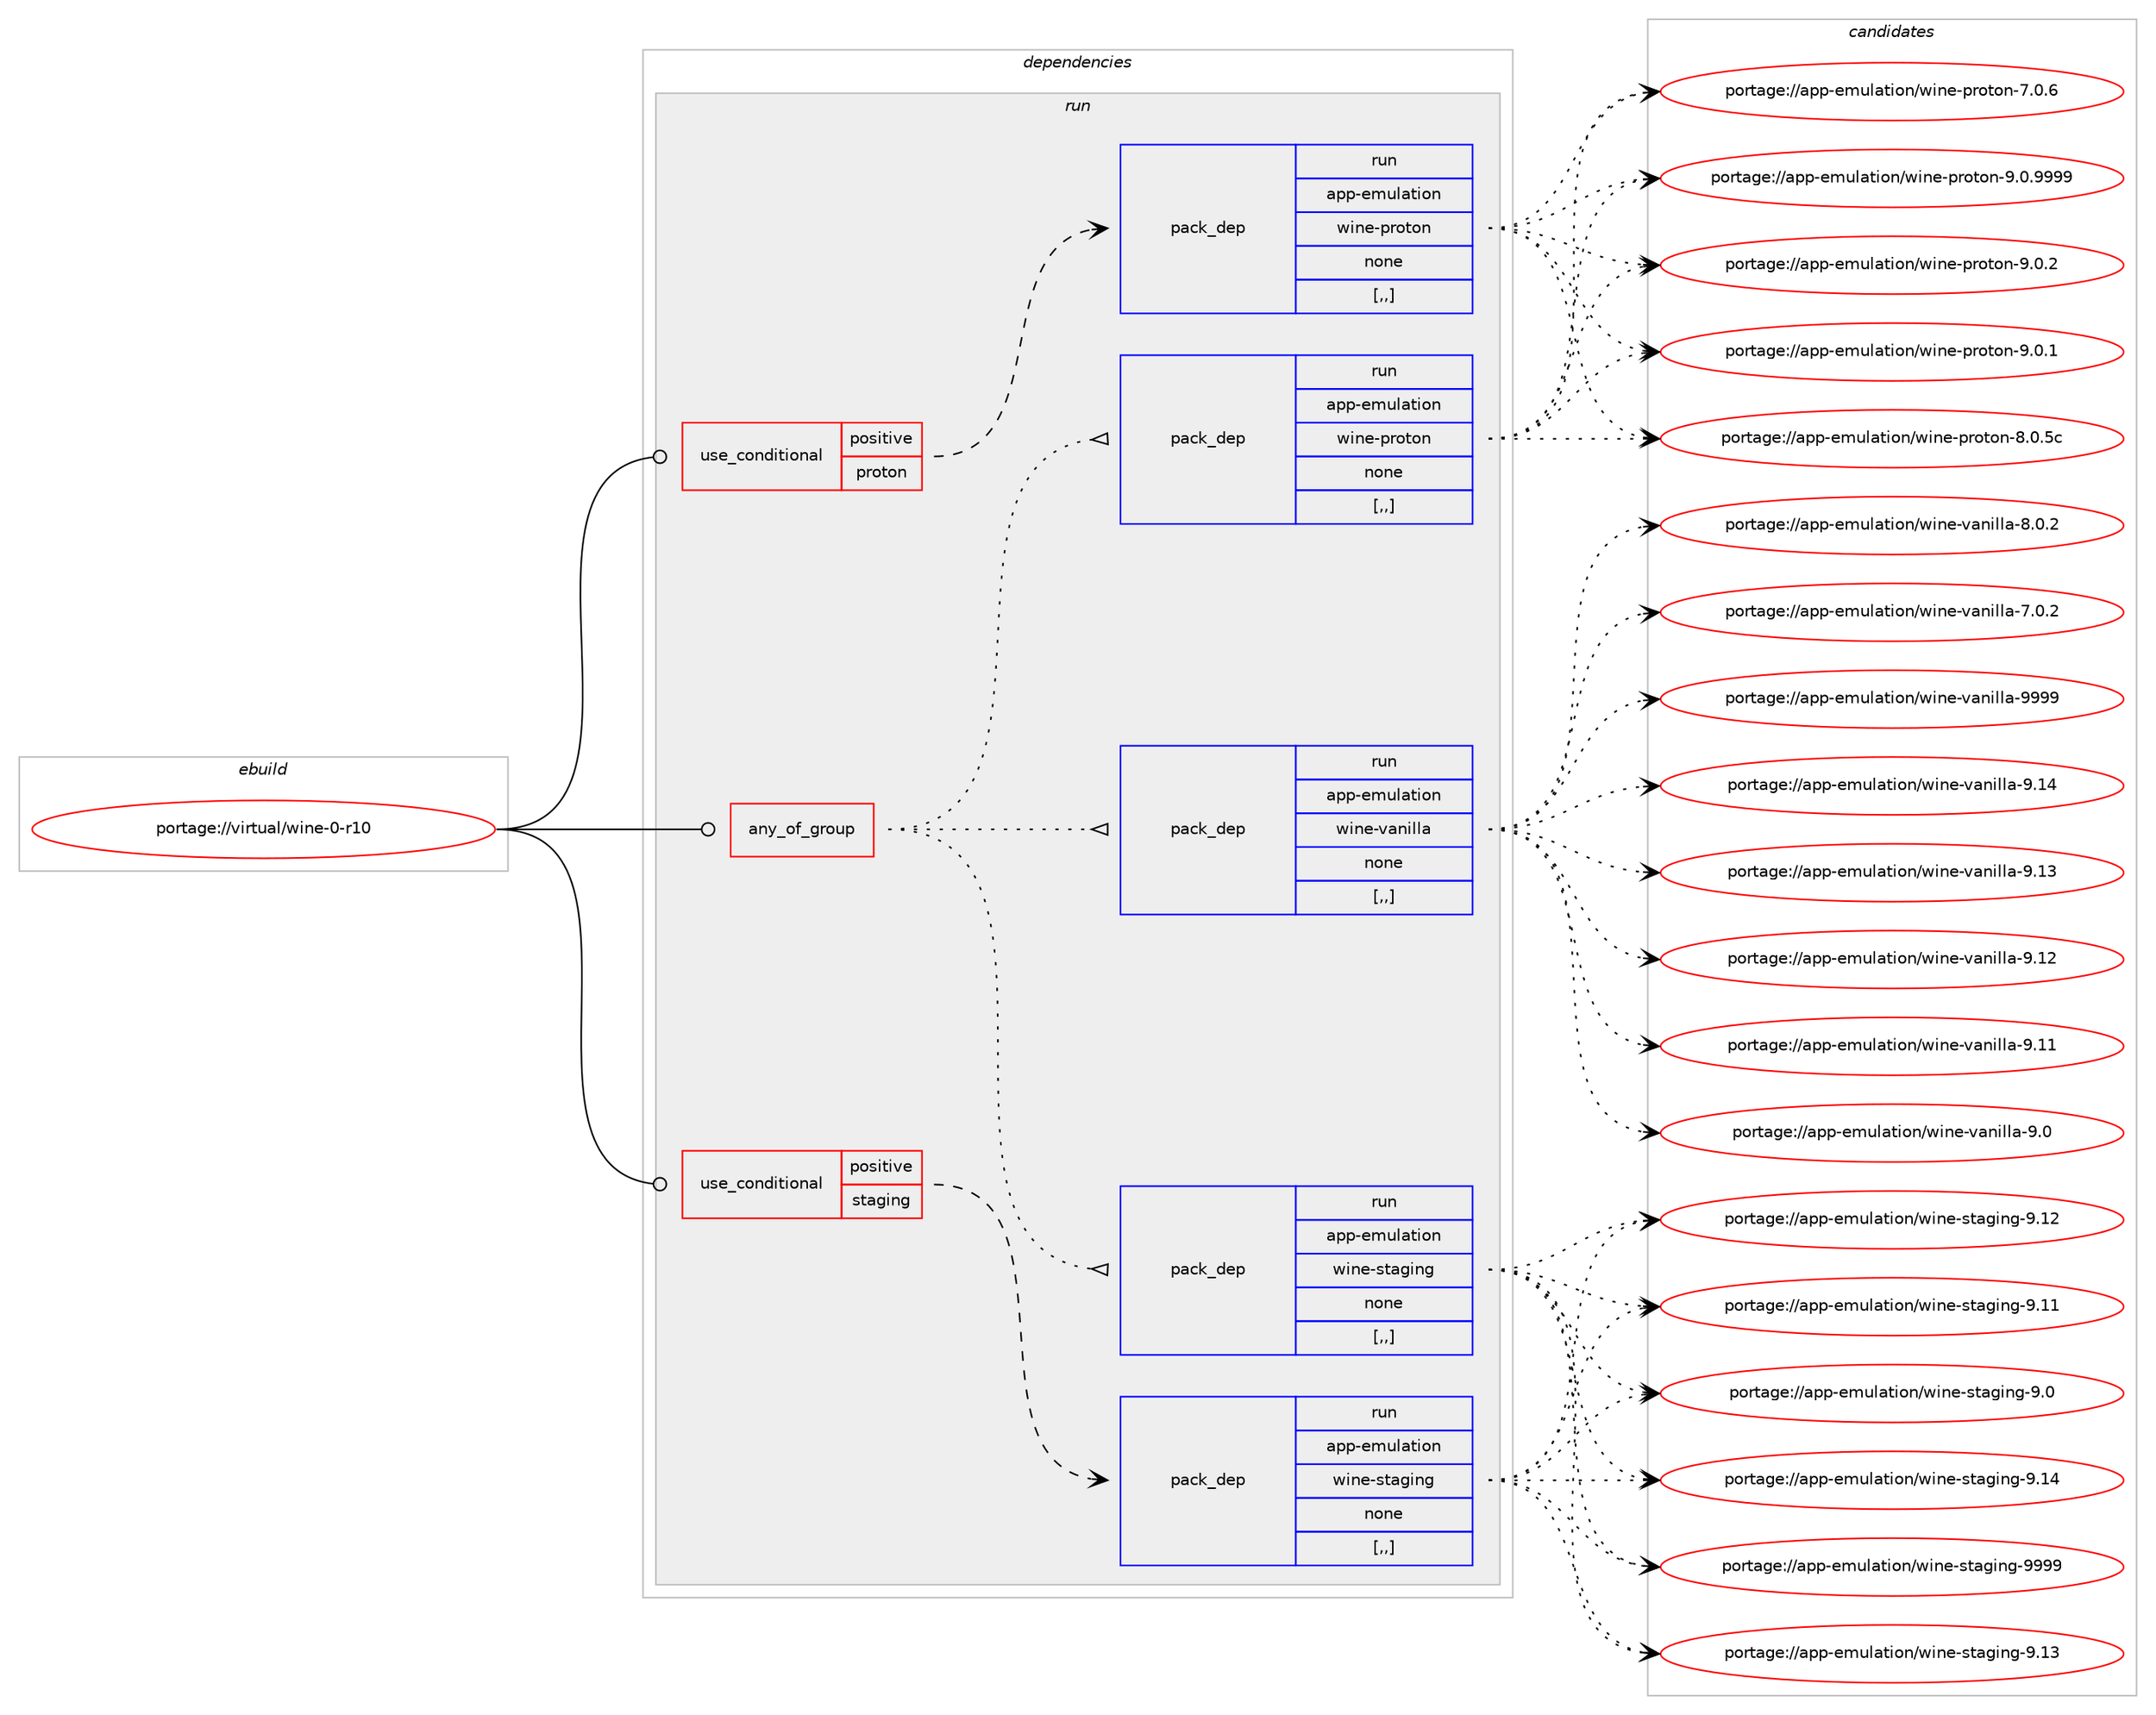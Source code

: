 digraph prolog {

# *************
# Graph options
# *************

newrank=true;
concentrate=true;
compound=true;
graph [rankdir=LR,fontname=Helvetica,fontsize=10,ranksep=1.5];#, ranksep=2.5, nodesep=0.2];
edge  [arrowhead=vee];
node  [fontname=Helvetica,fontsize=10];

# **********
# The ebuild
# **********

subgraph cluster_leftcol {
color=gray;
label=<<i>ebuild</i>>;
id [label="portage://virtual/wine-0-r10", color=red, width=4, href="../virtual/wine-0-r10.svg"];
}

# ****************
# The dependencies
# ****************

subgraph cluster_midcol {
color=gray;
label=<<i>dependencies</i>>;
subgraph cluster_compile {
fillcolor="#eeeeee";
style=filled;
label=<<i>compile</i>>;
}
subgraph cluster_compileandrun {
fillcolor="#eeeeee";
style=filled;
label=<<i>compile and run</i>>;
}
subgraph cluster_run {
fillcolor="#eeeeee";
style=filled;
label=<<i>run</i>>;
subgraph any3016 {
dependency445487 [label=<<TABLE BORDER="0" CELLBORDER="1" CELLSPACING="0" CELLPADDING="4"><TR><TD CELLPADDING="10">any_of_group</TD></TR></TABLE>>, shape=none, color=red];subgraph pack323528 {
dependency445488 [label=<<TABLE BORDER="0" CELLBORDER="1" CELLSPACING="0" CELLPADDING="4" WIDTH="220"><TR><TD ROWSPAN="6" CELLPADDING="30">pack_dep</TD></TR><TR><TD WIDTH="110">run</TD></TR><TR><TD>app-emulation</TD></TR><TR><TD>wine-vanilla</TD></TR><TR><TD>none</TD></TR><TR><TD>[,,]</TD></TR></TABLE>>, shape=none, color=blue];
}
dependency445487:e -> dependency445488:w [weight=20,style="dotted",arrowhead="oinv"];
subgraph pack323529 {
dependency445489 [label=<<TABLE BORDER="0" CELLBORDER="1" CELLSPACING="0" CELLPADDING="4" WIDTH="220"><TR><TD ROWSPAN="6" CELLPADDING="30">pack_dep</TD></TR><TR><TD WIDTH="110">run</TD></TR><TR><TD>app-emulation</TD></TR><TR><TD>wine-proton</TD></TR><TR><TD>none</TD></TR><TR><TD>[,,]</TD></TR></TABLE>>, shape=none, color=blue];
}
dependency445487:e -> dependency445489:w [weight=20,style="dotted",arrowhead="oinv"];
subgraph pack323530 {
dependency445490 [label=<<TABLE BORDER="0" CELLBORDER="1" CELLSPACING="0" CELLPADDING="4" WIDTH="220"><TR><TD ROWSPAN="6" CELLPADDING="30">pack_dep</TD></TR><TR><TD WIDTH="110">run</TD></TR><TR><TD>app-emulation</TD></TR><TR><TD>wine-staging</TD></TR><TR><TD>none</TD></TR><TR><TD>[,,]</TD></TR></TABLE>>, shape=none, color=blue];
}
dependency445487:e -> dependency445490:w [weight=20,style="dotted",arrowhead="oinv"];
}
id:e -> dependency445487:w [weight=20,style="solid",arrowhead="odot"];
subgraph cond118714 {
dependency445491 [label=<<TABLE BORDER="0" CELLBORDER="1" CELLSPACING="0" CELLPADDING="4"><TR><TD ROWSPAN="3" CELLPADDING="10">use_conditional</TD></TR><TR><TD>positive</TD></TR><TR><TD>proton</TD></TR></TABLE>>, shape=none, color=red];
subgraph pack323531 {
dependency445492 [label=<<TABLE BORDER="0" CELLBORDER="1" CELLSPACING="0" CELLPADDING="4" WIDTH="220"><TR><TD ROWSPAN="6" CELLPADDING="30">pack_dep</TD></TR><TR><TD WIDTH="110">run</TD></TR><TR><TD>app-emulation</TD></TR><TR><TD>wine-proton</TD></TR><TR><TD>none</TD></TR><TR><TD>[,,]</TD></TR></TABLE>>, shape=none, color=blue];
}
dependency445491:e -> dependency445492:w [weight=20,style="dashed",arrowhead="vee"];
}
id:e -> dependency445491:w [weight=20,style="solid",arrowhead="odot"];
subgraph cond118715 {
dependency445493 [label=<<TABLE BORDER="0" CELLBORDER="1" CELLSPACING="0" CELLPADDING="4"><TR><TD ROWSPAN="3" CELLPADDING="10">use_conditional</TD></TR><TR><TD>positive</TD></TR><TR><TD>staging</TD></TR></TABLE>>, shape=none, color=red];
subgraph pack323532 {
dependency445494 [label=<<TABLE BORDER="0" CELLBORDER="1" CELLSPACING="0" CELLPADDING="4" WIDTH="220"><TR><TD ROWSPAN="6" CELLPADDING="30">pack_dep</TD></TR><TR><TD WIDTH="110">run</TD></TR><TR><TD>app-emulation</TD></TR><TR><TD>wine-staging</TD></TR><TR><TD>none</TD></TR><TR><TD>[,,]</TD></TR></TABLE>>, shape=none, color=blue];
}
dependency445493:e -> dependency445494:w [weight=20,style="dashed",arrowhead="vee"];
}
id:e -> dependency445493:w [weight=20,style="solid",arrowhead="odot"];
}
}

# **************
# The candidates
# **************

subgraph cluster_choices {
rank=same;
color=gray;
label=<<i>candidates</i>>;

subgraph choice323528 {
color=black;
nodesep=1;
choice971121124510110911710897116105111110471191051101014511897110105108108974557575757 [label="portage://app-emulation/wine-vanilla-9999", color=red, width=4,href="../app-emulation/wine-vanilla-9999.svg"];
choice971121124510110911710897116105111110471191051101014511897110105108108974557464952 [label="portage://app-emulation/wine-vanilla-9.14", color=red, width=4,href="../app-emulation/wine-vanilla-9.14.svg"];
choice971121124510110911710897116105111110471191051101014511897110105108108974557464951 [label="portage://app-emulation/wine-vanilla-9.13", color=red, width=4,href="../app-emulation/wine-vanilla-9.13.svg"];
choice971121124510110911710897116105111110471191051101014511897110105108108974557464950 [label="portage://app-emulation/wine-vanilla-9.12", color=red, width=4,href="../app-emulation/wine-vanilla-9.12.svg"];
choice971121124510110911710897116105111110471191051101014511897110105108108974557464949 [label="portage://app-emulation/wine-vanilla-9.11", color=red, width=4,href="../app-emulation/wine-vanilla-9.11.svg"];
choice9711211245101109117108971161051111104711910511010145118971101051081089745574648 [label="portage://app-emulation/wine-vanilla-9.0", color=red, width=4,href="../app-emulation/wine-vanilla-9.0.svg"];
choice97112112451011091171089711610511111047119105110101451189711010510810897455646484650 [label="portage://app-emulation/wine-vanilla-8.0.2", color=red, width=4,href="../app-emulation/wine-vanilla-8.0.2.svg"];
choice97112112451011091171089711610511111047119105110101451189711010510810897455546484650 [label="portage://app-emulation/wine-vanilla-7.0.2", color=red, width=4,href="../app-emulation/wine-vanilla-7.0.2.svg"];
dependency445488:e -> choice971121124510110911710897116105111110471191051101014511897110105108108974557575757:w [style=dotted,weight="100"];
dependency445488:e -> choice971121124510110911710897116105111110471191051101014511897110105108108974557464952:w [style=dotted,weight="100"];
dependency445488:e -> choice971121124510110911710897116105111110471191051101014511897110105108108974557464951:w [style=dotted,weight="100"];
dependency445488:e -> choice971121124510110911710897116105111110471191051101014511897110105108108974557464950:w [style=dotted,weight="100"];
dependency445488:e -> choice971121124510110911710897116105111110471191051101014511897110105108108974557464949:w [style=dotted,weight="100"];
dependency445488:e -> choice9711211245101109117108971161051111104711910511010145118971101051081089745574648:w [style=dotted,weight="100"];
dependency445488:e -> choice97112112451011091171089711610511111047119105110101451189711010510810897455646484650:w [style=dotted,weight="100"];
dependency445488:e -> choice97112112451011091171089711610511111047119105110101451189711010510810897455546484650:w [style=dotted,weight="100"];
}
subgraph choice323529 {
color=black;
nodesep=1;
choice9711211245101109117108971161051111104711910511010145112114111116111110455746484657575757 [label="portage://app-emulation/wine-proton-9.0.9999", color=red, width=4,href="../app-emulation/wine-proton-9.0.9999.svg"];
choice9711211245101109117108971161051111104711910511010145112114111116111110455746484650 [label="portage://app-emulation/wine-proton-9.0.2", color=red, width=4,href="../app-emulation/wine-proton-9.0.2.svg"];
choice9711211245101109117108971161051111104711910511010145112114111116111110455746484649 [label="portage://app-emulation/wine-proton-9.0.1", color=red, width=4,href="../app-emulation/wine-proton-9.0.1.svg"];
choice971121124510110911710897116105111110471191051101014511211411111611111045564648465399 [label="portage://app-emulation/wine-proton-8.0.5c", color=red, width=4,href="../app-emulation/wine-proton-8.0.5c.svg"];
choice9711211245101109117108971161051111104711910511010145112114111116111110455546484654 [label="portage://app-emulation/wine-proton-7.0.6", color=red, width=4,href="../app-emulation/wine-proton-7.0.6.svg"];
dependency445489:e -> choice9711211245101109117108971161051111104711910511010145112114111116111110455746484657575757:w [style=dotted,weight="100"];
dependency445489:e -> choice9711211245101109117108971161051111104711910511010145112114111116111110455746484650:w [style=dotted,weight="100"];
dependency445489:e -> choice9711211245101109117108971161051111104711910511010145112114111116111110455746484649:w [style=dotted,weight="100"];
dependency445489:e -> choice971121124510110911710897116105111110471191051101014511211411111611111045564648465399:w [style=dotted,weight="100"];
dependency445489:e -> choice9711211245101109117108971161051111104711910511010145112114111116111110455546484654:w [style=dotted,weight="100"];
}
subgraph choice323530 {
color=black;
nodesep=1;
choice9711211245101109117108971161051111104711910511010145115116971031051101034557575757 [label="portage://app-emulation/wine-staging-9999", color=red, width=4,href="../app-emulation/wine-staging-9999.svg"];
choice9711211245101109117108971161051111104711910511010145115116971031051101034557464952 [label="portage://app-emulation/wine-staging-9.14", color=red, width=4,href="../app-emulation/wine-staging-9.14.svg"];
choice9711211245101109117108971161051111104711910511010145115116971031051101034557464951 [label="portage://app-emulation/wine-staging-9.13", color=red, width=4,href="../app-emulation/wine-staging-9.13.svg"];
choice9711211245101109117108971161051111104711910511010145115116971031051101034557464950 [label="portage://app-emulation/wine-staging-9.12", color=red, width=4,href="../app-emulation/wine-staging-9.12.svg"];
choice9711211245101109117108971161051111104711910511010145115116971031051101034557464949 [label="portage://app-emulation/wine-staging-9.11", color=red, width=4,href="../app-emulation/wine-staging-9.11.svg"];
choice97112112451011091171089711610511111047119105110101451151169710310511010345574648 [label="portage://app-emulation/wine-staging-9.0", color=red, width=4,href="../app-emulation/wine-staging-9.0.svg"];
dependency445490:e -> choice9711211245101109117108971161051111104711910511010145115116971031051101034557575757:w [style=dotted,weight="100"];
dependency445490:e -> choice9711211245101109117108971161051111104711910511010145115116971031051101034557464952:w [style=dotted,weight="100"];
dependency445490:e -> choice9711211245101109117108971161051111104711910511010145115116971031051101034557464951:w [style=dotted,weight="100"];
dependency445490:e -> choice9711211245101109117108971161051111104711910511010145115116971031051101034557464950:w [style=dotted,weight="100"];
dependency445490:e -> choice9711211245101109117108971161051111104711910511010145115116971031051101034557464949:w [style=dotted,weight="100"];
dependency445490:e -> choice97112112451011091171089711610511111047119105110101451151169710310511010345574648:w [style=dotted,weight="100"];
}
subgraph choice323531 {
color=black;
nodesep=1;
choice9711211245101109117108971161051111104711910511010145112114111116111110455746484657575757 [label="portage://app-emulation/wine-proton-9.0.9999", color=red, width=4,href="../app-emulation/wine-proton-9.0.9999.svg"];
choice9711211245101109117108971161051111104711910511010145112114111116111110455746484650 [label="portage://app-emulation/wine-proton-9.0.2", color=red, width=4,href="../app-emulation/wine-proton-9.0.2.svg"];
choice9711211245101109117108971161051111104711910511010145112114111116111110455746484649 [label="portage://app-emulation/wine-proton-9.0.1", color=red, width=4,href="../app-emulation/wine-proton-9.0.1.svg"];
choice971121124510110911710897116105111110471191051101014511211411111611111045564648465399 [label="portage://app-emulation/wine-proton-8.0.5c", color=red, width=4,href="../app-emulation/wine-proton-8.0.5c.svg"];
choice9711211245101109117108971161051111104711910511010145112114111116111110455546484654 [label="portage://app-emulation/wine-proton-7.0.6", color=red, width=4,href="../app-emulation/wine-proton-7.0.6.svg"];
dependency445492:e -> choice9711211245101109117108971161051111104711910511010145112114111116111110455746484657575757:w [style=dotted,weight="100"];
dependency445492:e -> choice9711211245101109117108971161051111104711910511010145112114111116111110455746484650:w [style=dotted,weight="100"];
dependency445492:e -> choice9711211245101109117108971161051111104711910511010145112114111116111110455746484649:w [style=dotted,weight="100"];
dependency445492:e -> choice971121124510110911710897116105111110471191051101014511211411111611111045564648465399:w [style=dotted,weight="100"];
dependency445492:e -> choice9711211245101109117108971161051111104711910511010145112114111116111110455546484654:w [style=dotted,weight="100"];
}
subgraph choice323532 {
color=black;
nodesep=1;
choice9711211245101109117108971161051111104711910511010145115116971031051101034557575757 [label="portage://app-emulation/wine-staging-9999", color=red, width=4,href="../app-emulation/wine-staging-9999.svg"];
choice9711211245101109117108971161051111104711910511010145115116971031051101034557464952 [label="portage://app-emulation/wine-staging-9.14", color=red, width=4,href="../app-emulation/wine-staging-9.14.svg"];
choice9711211245101109117108971161051111104711910511010145115116971031051101034557464951 [label="portage://app-emulation/wine-staging-9.13", color=red, width=4,href="../app-emulation/wine-staging-9.13.svg"];
choice9711211245101109117108971161051111104711910511010145115116971031051101034557464950 [label="portage://app-emulation/wine-staging-9.12", color=red, width=4,href="../app-emulation/wine-staging-9.12.svg"];
choice9711211245101109117108971161051111104711910511010145115116971031051101034557464949 [label="portage://app-emulation/wine-staging-9.11", color=red, width=4,href="../app-emulation/wine-staging-9.11.svg"];
choice97112112451011091171089711610511111047119105110101451151169710310511010345574648 [label="portage://app-emulation/wine-staging-9.0", color=red, width=4,href="../app-emulation/wine-staging-9.0.svg"];
dependency445494:e -> choice9711211245101109117108971161051111104711910511010145115116971031051101034557575757:w [style=dotted,weight="100"];
dependency445494:e -> choice9711211245101109117108971161051111104711910511010145115116971031051101034557464952:w [style=dotted,weight="100"];
dependency445494:e -> choice9711211245101109117108971161051111104711910511010145115116971031051101034557464951:w [style=dotted,weight="100"];
dependency445494:e -> choice9711211245101109117108971161051111104711910511010145115116971031051101034557464950:w [style=dotted,weight="100"];
dependency445494:e -> choice9711211245101109117108971161051111104711910511010145115116971031051101034557464949:w [style=dotted,weight="100"];
dependency445494:e -> choice97112112451011091171089711610511111047119105110101451151169710310511010345574648:w [style=dotted,weight="100"];
}
}

}
